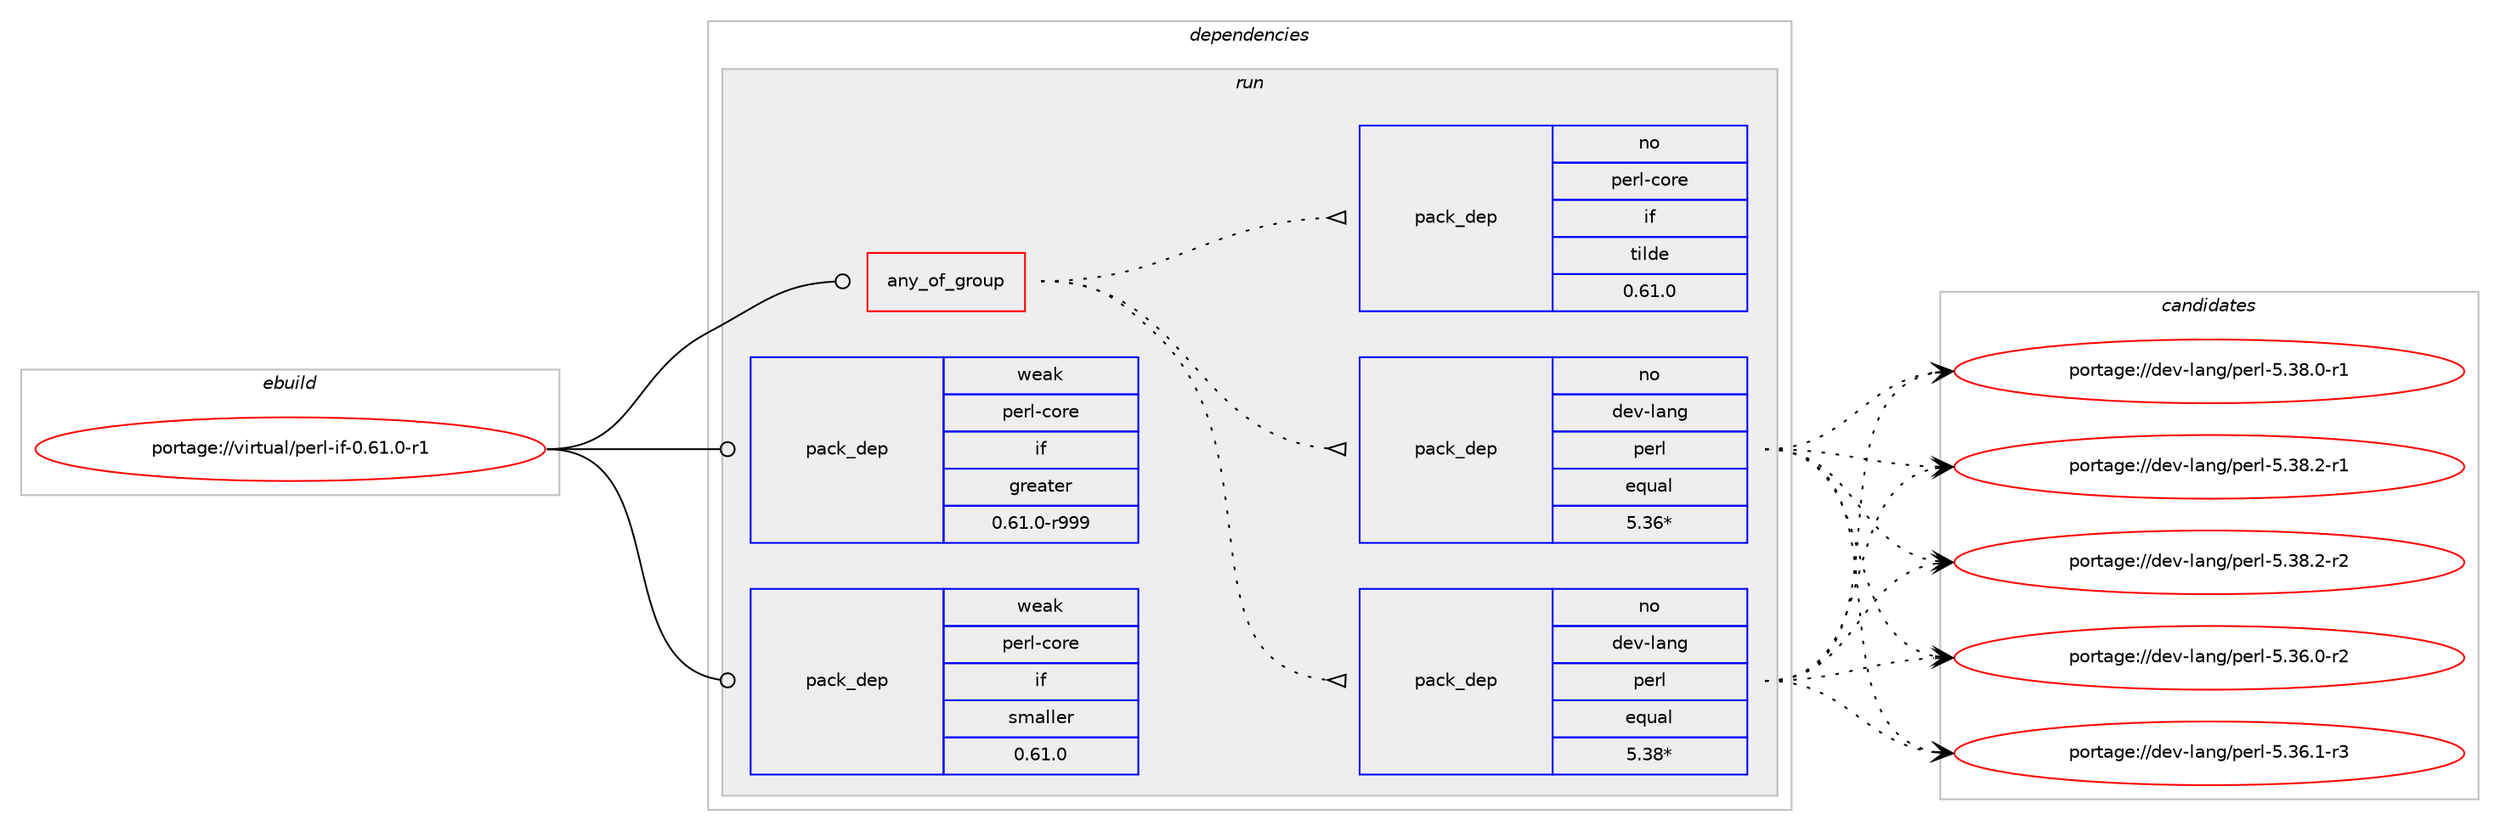 digraph prolog {

# *************
# Graph options
# *************

newrank=true;
concentrate=true;
compound=true;
graph [rankdir=LR,fontname=Helvetica,fontsize=10,ranksep=1.5];#, ranksep=2.5, nodesep=0.2];
edge  [arrowhead=vee];
node  [fontname=Helvetica,fontsize=10];

# **********
# The ebuild
# **********

subgraph cluster_leftcol {
color=gray;
rank=same;
label=<<i>ebuild</i>>;
id [label="portage://virtual/perl-if-0.61.0-r1", color=red, width=4, href="../virtual/perl-if-0.61.0-r1.svg"];
}

# ****************
# The dependencies
# ****************

subgraph cluster_midcol {
color=gray;
label=<<i>dependencies</i>>;
subgraph cluster_compile {
fillcolor="#eeeeee";
style=filled;
label=<<i>compile</i>>;
}
subgraph cluster_compileandrun {
fillcolor="#eeeeee";
style=filled;
label=<<i>compile and run</i>>;
}
subgraph cluster_run {
fillcolor="#eeeeee";
style=filled;
label=<<i>run</i>>;
subgraph any200 {
dependency16772 [label=<<TABLE BORDER="0" CELLBORDER="1" CELLSPACING="0" CELLPADDING="4"><TR><TD CELLPADDING="10">any_of_group</TD></TR></TABLE>>, shape=none, color=red];subgraph pack4889 {
dependency16773 [label=<<TABLE BORDER="0" CELLBORDER="1" CELLSPACING="0" CELLPADDING="4" WIDTH="220"><TR><TD ROWSPAN="6" CELLPADDING="30">pack_dep</TD></TR><TR><TD WIDTH="110">no</TD></TR><TR><TD>dev-lang</TD></TR><TR><TD>perl</TD></TR><TR><TD>equal</TD></TR><TR><TD>5.38*</TD></TR></TABLE>>, shape=none, color=blue];
}
dependency16772:e -> dependency16773:w [weight=20,style="dotted",arrowhead="oinv"];
subgraph pack4890 {
dependency16774 [label=<<TABLE BORDER="0" CELLBORDER="1" CELLSPACING="0" CELLPADDING="4" WIDTH="220"><TR><TD ROWSPAN="6" CELLPADDING="30">pack_dep</TD></TR><TR><TD WIDTH="110">no</TD></TR><TR><TD>dev-lang</TD></TR><TR><TD>perl</TD></TR><TR><TD>equal</TD></TR><TR><TD>5.36*</TD></TR></TABLE>>, shape=none, color=blue];
}
dependency16772:e -> dependency16774:w [weight=20,style="dotted",arrowhead="oinv"];
subgraph pack4891 {
dependency16775 [label=<<TABLE BORDER="0" CELLBORDER="1" CELLSPACING="0" CELLPADDING="4" WIDTH="220"><TR><TD ROWSPAN="6" CELLPADDING="30">pack_dep</TD></TR><TR><TD WIDTH="110">no</TD></TR><TR><TD>perl-core</TD></TR><TR><TD>if</TD></TR><TR><TD>tilde</TD></TR><TR><TD>0.61.0</TD></TR></TABLE>>, shape=none, color=blue];
}
dependency16772:e -> dependency16775:w [weight=20,style="dotted",arrowhead="oinv"];
}
id:e -> dependency16772:w [weight=20,style="solid",arrowhead="odot"];
# *** BEGIN UNKNOWN DEPENDENCY TYPE (TODO) ***
# id -> package_dependency(portage://virtual/perl-if-0.61.0-r1,run,no,dev-lang,perl,none,[,,],any_same_slot,[])
# *** END UNKNOWN DEPENDENCY TYPE (TODO) ***

subgraph pack4892 {
dependency16776 [label=<<TABLE BORDER="0" CELLBORDER="1" CELLSPACING="0" CELLPADDING="4" WIDTH="220"><TR><TD ROWSPAN="6" CELLPADDING="30">pack_dep</TD></TR><TR><TD WIDTH="110">weak</TD></TR><TR><TD>perl-core</TD></TR><TR><TD>if</TD></TR><TR><TD>greater</TD></TR><TR><TD>0.61.0-r999</TD></TR></TABLE>>, shape=none, color=blue];
}
id:e -> dependency16776:w [weight=20,style="solid",arrowhead="odot"];
subgraph pack4893 {
dependency16777 [label=<<TABLE BORDER="0" CELLBORDER="1" CELLSPACING="0" CELLPADDING="4" WIDTH="220"><TR><TD ROWSPAN="6" CELLPADDING="30">pack_dep</TD></TR><TR><TD WIDTH="110">weak</TD></TR><TR><TD>perl-core</TD></TR><TR><TD>if</TD></TR><TR><TD>smaller</TD></TR><TR><TD>0.61.0</TD></TR></TABLE>>, shape=none, color=blue];
}
id:e -> dependency16777:w [weight=20,style="solid",arrowhead="odot"];
}
}

# **************
# The candidates
# **************

subgraph cluster_choices {
rank=same;
color=gray;
label=<<i>candidates</i>>;

subgraph choice4889 {
color=black;
nodesep=1;
choice100101118451089711010347112101114108455346515446484511450 [label="portage://dev-lang/perl-5.36.0-r2", color=red, width=4,href="../dev-lang/perl-5.36.0-r2.svg"];
choice100101118451089711010347112101114108455346515446494511451 [label="portage://dev-lang/perl-5.36.1-r3", color=red, width=4,href="../dev-lang/perl-5.36.1-r3.svg"];
choice100101118451089711010347112101114108455346515646484511449 [label="portage://dev-lang/perl-5.38.0-r1", color=red, width=4,href="../dev-lang/perl-5.38.0-r1.svg"];
choice100101118451089711010347112101114108455346515646504511449 [label="portage://dev-lang/perl-5.38.2-r1", color=red, width=4,href="../dev-lang/perl-5.38.2-r1.svg"];
choice100101118451089711010347112101114108455346515646504511450 [label="portage://dev-lang/perl-5.38.2-r2", color=red, width=4,href="../dev-lang/perl-5.38.2-r2.svg"];
dependency16773:e -> choice100101118451089711010347112101114108455346515446484511450:w [style=dotted,weight="100"];
dependency16773:e -> choice100101118451089711010347112101114108455346515446494511451:w [style=dotted,weight="100"];
dependency16773:e -> choice100101118451089711010347112101114108455346515646484511449:w [style=dotted,weight="100"];
dependency16773:e -> choice100101118451089711010347112101114108455346515646504511449:w [style=dotted,weight="100"];
dependency16773:e -> choice100101118451089711010347112101114108455346515646504511450:w [style=dotted,weight="100"];
}
subgraph choice4890 {
color=black;
nodesep=1;
choice100101118451089711010347112101114108455346515446484511450 [label="portage://dev-lang/perl-5.36.0-r2", color=red, width=4,href="../dev-lang/perl-5.36.0-r2.svg"];
choice100101118451089711010347112101114108455346515446494511451 [label="portage://dev-lang/perl-5.36.1-r3", color=red, width=4,href="../dev-lang/perl-5.36.1-r3.svg"];
choice100101118451089711010347112101114108455346515646484511449 [label="portage://dev-lang/perl-5.38.0-r1", color=red, width=4,href="../dev-lang/perl-5.38.0-r1.svg"];
choice100101118451089711010347112101114108455346515646504511449 [label="portage://dev-lang/perl-5.38.2-r1", color=red, width=4,href="../dev-lang/perl-5.38.2-r1.svg"];
choice100101118451089711010347112101114108455346515646504511450 [label="portage://dev-lang/perl-5.38.2-r2", color=red, width=4,href="../dev-lang/perl-5.38.2-r2.svg"];
dependency16774:e -> choice100101118451089711010347112101114108455346515446484511450:w [style=dotted,weight="100"];
dependency16774:e -> choice100101118451089711010347112101114108455346515446494511451:w [style=dotted,weight="100"];
dependency16774:e -> choice100101118451089711010347112101114108455346515646484511449:w [style=dotted,weight="100"];
dependency16774:e -> choice100101118451089711010347112101114108455346515646504511449:w [style=dotted,weight="100"];
dependency16774:e -> choice100101118451089711010347112101114108455346515646504511450:w [style=dotted,weight="100"];
}
subgraph choice4891 {
color=black;
nodesep=1;
}
subgraph choice4892 {
color=black;
nodesep=1;
}
subgraph choice4893 {
color=black;
nodesep=1;
}
}

}

